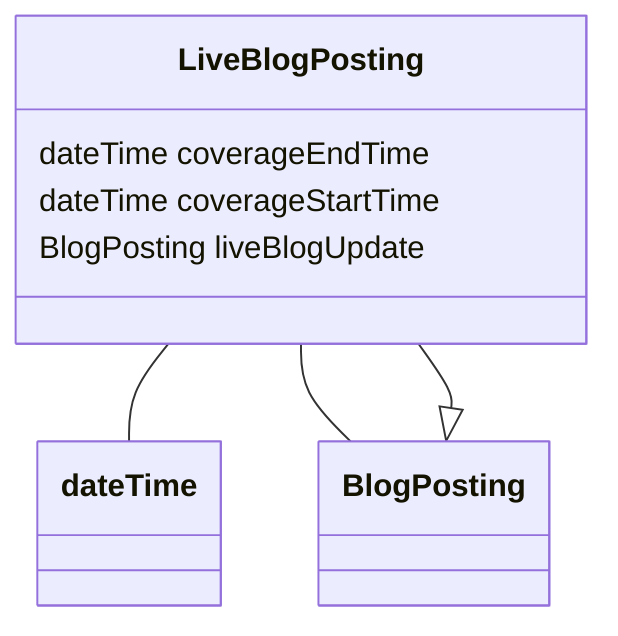 classDiagram
  LiveBlogPosting -- dateTime
LiveBlogPosting -- BlogPosting


BlogPosting <|-- LiveBlogPosting
class LiveBlogPosting {

  dateTime coverageEndTime
  dateTime coverageStartTime
  BlogPosting liveBlogUpdate

}
